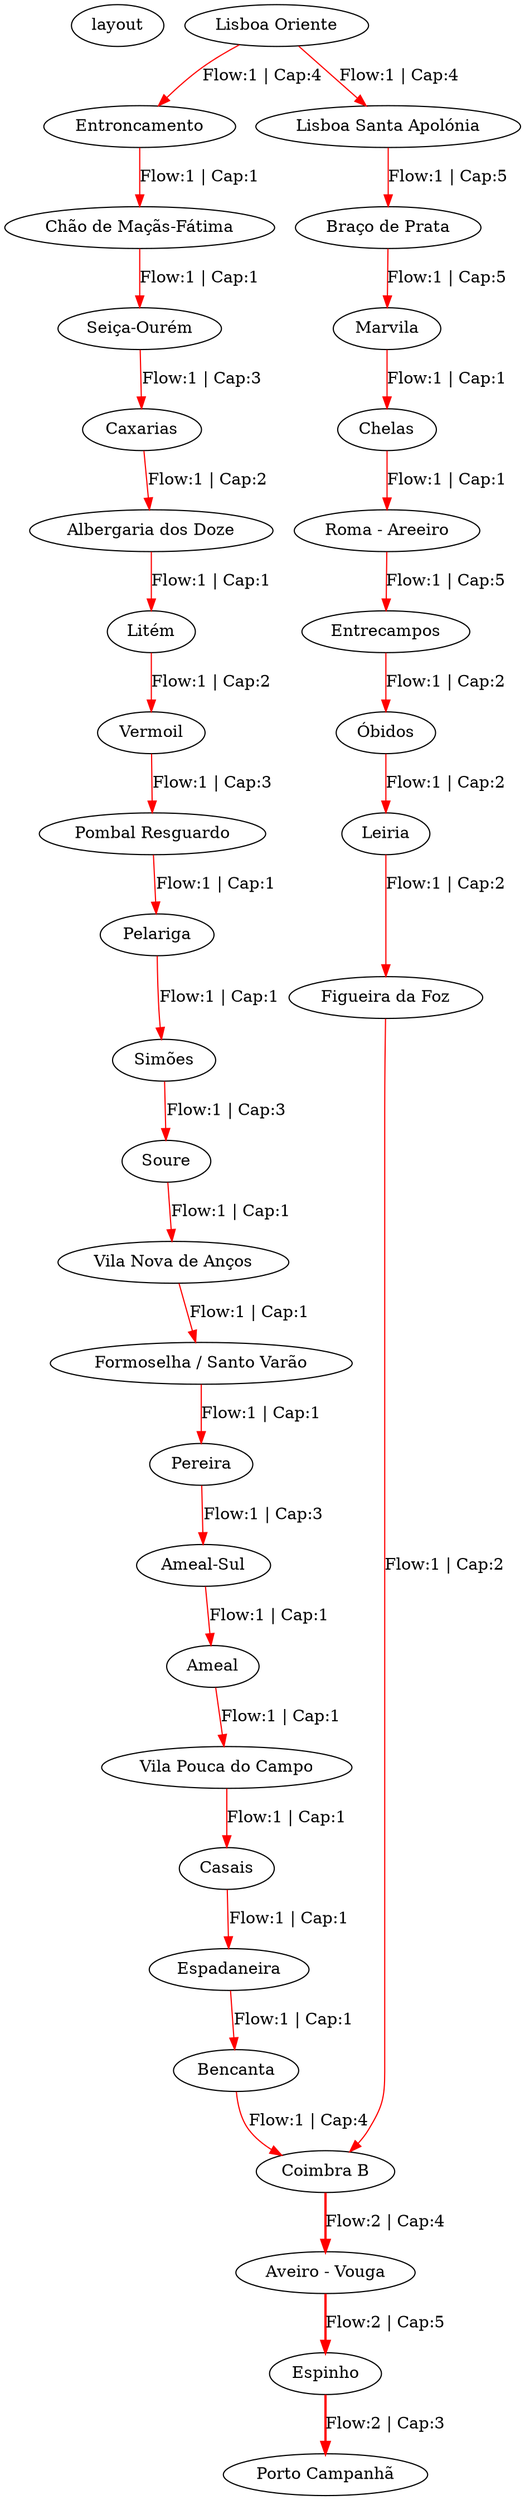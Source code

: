 digraph G {
layout: neato;

	"Lisboa Oriente" -> "Entroncamento" [label="Flow:1 | Cap:4", color=red, penwidth=1];
	"Lisboa Oriente" -> "Lisboa Santa Apolónia" [label="Flow:1 | Cap:4", color=red, penwidth=1];
	"Seiça-Ourém" -> "Caxarias" [label="Flow:1 | Cap:3", color=red, penwidth=1];
	"Aveiro - Vouga" -> "Espinho" [label="Flow:2 | Cap:5", color=red, penwidth=2];
	"Simões" -> "Soure" [label="Flow:1 | Cap:3", color=red, penwidth=1];
	"Vila Nova de Anços" -> "Formoselha / Santo Varão" [label="Flow:1 | Cap:1", color=red, penwidth=1];
	"Caxarias" -> "Albergaria dos Doze" [label="Flow:1 | Cap:2", color=red, penwidth=1];
	"Entroncamento" -> "Chão de Maçãs-Fátima" [label="Flow:1 | Cap:1", color=red, penwidth=1];
	"Pelariga" -> "Simões" [label="Flow:1 | Cap:1", color=red, penwidth=1];
	"Pereira" -> "Ameal-Sul" [label="Flow:1 | Cap:3", color=red, penwidth=1];
	"Espinho" -> "Porto Campanhã" [label="Flow:2 | Cap:3", color=red, penwidth=2];
	"Vila Pouca do Campo" -> "Casais" [label="Flow:1 | Cap:1", color=red, penwidth=1];
	"Coimbra B" -> "Aveiro - Vouga" [label="Flow:2 | Cap:4", color=red, penwidth=2];
	"Vermoil" -> "Pombal Resguardo" [label="Flow:1 | Cap:3", color=red, penwidth=1];
	"Pombal Resguardo" -> "Pelariga" [label="Flow:1 | Cap:1", color=red, penwidth=1];
	"Soure" -> "Vila Nova de Anços" [label="Flow:1 | Cap:1", color=red, penwidth=1];
	"Bencanta" -> "Coimbra B" [label="Flow:1 | Cap:4", color=red, penwidth=1];
	"Ameal" -> "Vila Pouca do Campo" [label="Flow:1 | Cap:1", color=red, penwidth=1];
	"Casais" -> "Espadaneira" [label="Flow:1 | Cap:1", color=red, penwidth=1];
	"Marvila" -> "Chelas" [label="Flow:1 | Cap:1", color=red, penwidth=1];
	"Roma - Areeiro" -> "Entrecampos" [label="Flow:1 | Cap:5", color=red, penwidth=1];
	"Chelas" -> "Roma - Areeiro" [label="Flow:1 | Cap:1", color=red, penwidth=1];
	"Lisboa Santa Apolónia" -> "Braço de Prata" [label="Flow:1 | Cap:5", color=red, penwidth=1];
	"Formoselha / Santo Varão" -> "Pereira" [label="Flow:1 | Cap:1", color=red, penwidth=1];
	"Figueira da Foz" -> "Coimbra B" [label="Flow:1 | Cap:2", color=red, penwidth=1];
	"Entrecampos" -> "Óbidos" [label="Flow:1 | Cap:2", color=red, penwidth=1];
	"Albergaria dos Doze" -> "Litém" [label="Flow:1 | Cap:1", color=red, penwidth=1];
	"Braço de Prata" -> "Marvila" [label="Flow:1 | Cap:5", color=red, penwidth=1];
	"Ameal-Sul" -> "Ameal" [label="Flow:1 | Cap:1", color=red, penwidth=1];
	"Espadaneira" -> "Bencanta" [label="Flow:1 | Cap:1", color=red, penwidth=1];
	"Litém" -> "Vermoil" [label="Flow:1 | Cap:2", color=red, penwidth=1];
	"Chão de Maçãs-Fátima" -> "Seiça-Ourém" [label="Flow:1 | Cap:1", color=red, penwidth=1];
	"Óbidos" -> "Leiria" [label="Flow:1 | Cap:2", color=red, penwidth=1];
	"Leiria" -> "Figueira da Foz" [label="Flow:1 | Cap:2", color=red, penwidth=1];
}